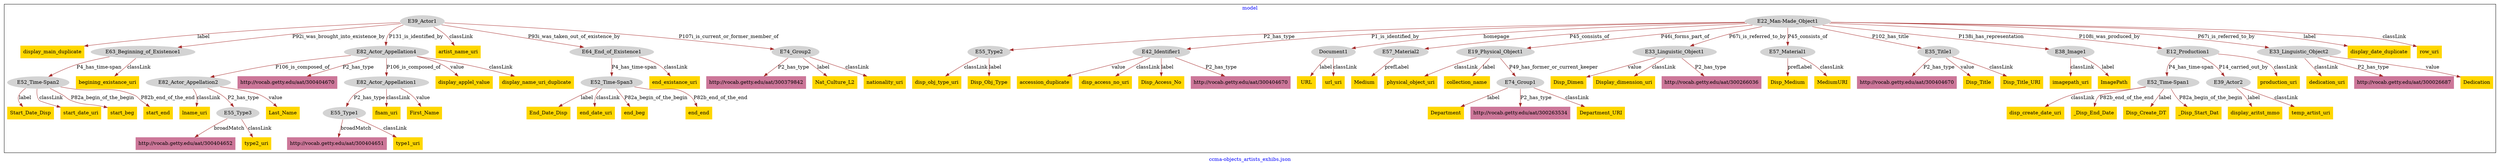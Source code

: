 digraph n0 {
fontcolor="blue"
remincross="true"
label="ccma-objects_artists_exhibs.json"
subgraph cluster {
label="model"
n2[style="filled",color="white",fillcolor="lightgray",label="E22_Man-Made_Object1"];
n3[style="filled",color="white",fillcolor="lightgray",label="E55_Type2"];
n4[style="filled",color="white",fillcolor="lightgray",label="E42_Identifier1"];
n5[shape="plaintext",style="filled",fillcolor="gold",label="accession_duplicate"];
n6[style="filled",color="white",fillcolor="lightgray",label="E52_Time-Span1"];
n7[shape="plaintext",style="filled",fillcolor="gold",label="disp_create_date_uri"];
n8[shape="plaintext",style="filled",fillcolor="gold",label="_Disp_End_Date"];
n9[style="filled",color="white",fillcolor="lightgray",label="E39_Actor1"];
n10[shape="plaintext",style="filled",fillcolor="gold",label="display_main_duplicate"];
n11[style="filled",color="white",fillcolor="lightgray",label="E82_Actor_Appellation2"];
n12[shape="plaintext",style="filled",fillcolor="gold",label="lname_uri"];
n13[style="filled",color="white",fillcolor="lightgray",label="E63_Beginning_of_Existence1"];
n14[style="filled",color="white",fillcolor="lightgray",label="E82_Actor_Appellation4"];
n15[shape="plaintext",style="filled",fillcolor="#CC7799",label="http://vocab.getty.edu/aat/300404670"];
n16[shape="plaintext",style="filled",fillcolor="gold",label="Disp_Create_DT"];
n17[style="filled",color="white",fillcolor="lightgray",label="Document1"];
n18[shape="plaintext",style="filled",fillcolor="gold",label="URL"];
n19[style="filled",color="white",fillcolor="lightgray",label="E57_Material2"];
n20[shape="plaintext",style="filled",fillcolor="gold",label="Medium"];
n21[style="filled",color="white",fillcolor="lightgray",label="E55_Type1"];
n22[shape="plaintext",style="filled",fillcolor="#CC7799",label="http://vocab.getty.edu/aat/300404651"];
n23[style="filled",color="white",fillcolor="lightgray",label="E55_Type3"];
n24[shape="plaintext",style="filled",fillcolor="#CC7799",label="http://vocab.getty.edu/aat/300404652"];
n25[shape="plaintext",style="filled",fillcolor="gold",label="artist_name_uri"];
n26[style="filled",color="white",fillcolor="lightgray",label="E19_Physical_Object1"];
n27[shape="plaintext",style="filled",fillcolor="gold",label="physical_object_uri"];
n28[shape="plaintext",style="filled",fillcolor="gold",label="collection_name"];
n29[style="filled",color="white",fillcolor="lightgray",label="E74_Group1"];
n30[shape="plaintext",style="filled",fillcolor="gold",label="Department"];
n31[style="filled",color="white",fillcolor="lightgray",label="E33_Linguistic_Object1"];
n32[shape="plaintext",style="filled",fillcolor="gold",label="Disp_Dimen"];
n33[style="filled",color="white",fillcolor="lightgray",label="E57_Material1"];
n34[shape="plaintext",style="filled",fillcolor="gold",label="Disp_Medium"];
n35[shape="plaintext",style="filled",fillcolor="gold",label="disp_access_no_uri"];
n36[style="filled",color="white",fillcolor="lightgray",label="E35_Title1"];
n37[shape="plaintext",style="filled",fillcolor="#CC7799",label="http://vocab.getty.edu/aat/300404670"];
n38[style="filled",color="white",fillcolor="lightgray",label="E38_Image1"];
n39[shape="plaintext",style="filled",fillcolor="gold",label="imagepath_uri"];
n40[style="filled",color="white",fillcolor="lightgray",label="E82_Actor_Appellation1"];
n41[shape="plaintext",style="filled",fillcolor="gold",label="fnam_uri"];
n42[style="filled",color="white",fillcolor="lightgray",label="E64_End_of_Existence1"];
n43[style="filled",color="white",fillcolor="lightgray",label="E52_Time-Span3"];
n44[style="filled",color="white",fillcolor="lightgray",label="E12_Production1"];
n45[style="filled",color="white",fillcolor="lightgray",label="E39_Actor2"];
n46[shape="plaintext",style="filled",fillcolor="gold",label="First_Name"];
n47[shape="plaintext",style="filled",fillcolor="gold",label="display_applel_value"];
n48[shape="plaintext",style="filled",fillcolor="gold",label="display_aritst_mmo"];
n49[shape="plaintext",style="filled",fillcolor="gold",label="type1_uri"];
n50[shape="plaintext",style="filled",fillcolor="gold",label="End_Date_Disp"];
n51[shape="plaintext",style="filled",fillcolor="gold",label="Disp_Title"];
n52[shape="plaintext",style="filled",fillcolor="gold",label="disp_obj_type_uri"];
n53[style="filled",color="white",fillcolor="lightgray",label="E33_Linguistic_Object2"];
n54[shape="plaintext",style="filled",fillcolor="gold",label="dedication_uri"];
n55[style="filled",color="white",fillcolor="lightgray",label="E52_Time-Span2"];
n56[shape="plaintext",style="filled",fillcolor="gold",label="Start_Date_Disp"];
n57[shape="plaintext",style="filled",fillcolor="gold",label="display_name_uri_duplicate"];
n58[shape="plaintext",style="filled",fillcolor="gold",label="Disp_Access_No"];
n59[style="filled",color="white",fillcolor="lightgray",label="E74_Group2"];
n60[shape="plaintext",style="filled",fillcolor="#CC7799",label="http://vocab.getty.edu/aat/300379842"];
n61[shape="plaintext",style="filled",fillcolor="gold",label="Disp_Obj_Type"];
n62[shape="plaintext",style="filled",fillcolor="#CC7799",label="http://vocab.getty.edu/aat/300026687"];
n63[shape="plaintext",style="filled",fillcolor="gold",label="Display_dimension_uri"];
n64[shape="plaintext",style="filled",fillcolor="gold",label="type2_uri"];
n65[shape="plaintext",style="filled",fillcolor="gold",label="end_date_uri"];
n66[shape="plaintext",style="filled",fillcolor="gold",label="production_uri"];
n67[shape="plaintext",style="filled",fillcolor="gold",label="Disp_Title_URI"];
n68[shape="plaintext",style="filled",fillcolor="gold",label="_Disp_Start_Dat"];
n69[shape="plaintext",style="filled",fillcolor="gold",label="display_date_duplicate"];
n70[shape="plaintext",style="filled",fillcolor="gold",label="start_date_uri"];
n71[shape="plaintext",style="filled",fillcolor="gold",label="Nat_Culture_L2"];
n72[shape="plaintext",style="filled",fillcolor="#CC7799",label="http://vocab.getty.edu/aat/300263534"];
n73[shape="plaintext",style="filled",fillcolor="gold",label="Dedication"];
n74[shape="plaintext",style="filled",fillcolor="gold",label="url_uri"];
n75[shape="plaintext",style="filled",fillcolor="gold",label="temp_artist_uri"];
n76[shape="plaintext",style="filled",fillcolor="gold",label="end_existance_uri"];
n77[shape="plaintext",style="filled",fillcolor="gold",label="Department_URI"];
n78[shape="plaintext",style="filled",fillcolor="gold",label="Last_Name"];
n79[shape="plaintext",style="filled",fillcolor="#CC7799",label="http://vocab.getty.edu/aat/300404670"];
n80[shape="plaintext",style="filled",fillcolor="gold",label="ImagePath"];
n81[shape="plaintext",style="filled",fillcolor="gold",label="begining_existance_uri"];
n82[shape="plaintext",style="filled",fillcolor="gold",label="nationality_uri"];
n83[shape="plaintext",style="filled",fillcolor="#CC7799",label="http://vocab.getty.edu/aat/300266036"];
n84[shape="plaintext",style="filled",fillcolor="gold",label="row_uri"];
n85[shape="plaintext",style="filled",fillcolor="gold",label="MediumURI"];
n86[shape="plaintext",style="filled",fillcolor="gold",label="end_beg"];
n87[shape="plaintext",style="filled",fillcolor="gold",label="end_end"];
n88[shape="plaintext",style="filled",fillcolor="gold",label="start_beg"];
n89[shape="plaintext",style="filled",fillcolor="gold",label="start_end"];
}
n2 -> n3[color="brown",fontcolor="black",label="P2_has_type"]
n4 -> n5[color="brown",fontcolor="black",label="value"]
n6 -> n7[color="brown",fontcolor="black",label="classLink"]
n6 -> n8[color="brown",fontcolor="black",label="P82b_end_of_the_end"]
n9 -> n10[color="brown",fontcolor="black",label="label"]
n11 -> n12[color="brown",fontcolor="black",label="classLink"]
n9 -> n13[color="brown",fontcolor="black",label="P92i_was_brought_into_existence_by"]
n14 -> n15[color="brown",fontcolor="black",label="P2_has_type"]
n6 -> n16[color="brown",fontcolor="black",label="label"]
n17 -> n18[color="brown",fontcolor="black",label="label"]
n19 -> n20[color="brown",fontcolor="black",label="prefLabel"]
n21 -> n22[color="brown",fontcolor="black",label="broadMatch"]
n23 -> n24[color="brown",fontcolor="black",label="broadMatch"]
n9 -> n25[color="brown",fontcolor="black",label="classLink"]
n11 -> n23[color="brown",fontcolor="black",label="P2_has_type"]
n26 -> n27[color="brown",fontcolor="black",label="classLink"]
n26 -> n28[color="brown",fontcolor="black",label="label"]
n29 -> n30[color="brown",fontcolor="black",label="label"]
n31 -> n32[color="brown",fontcolor="black",label="value"]
n33 -> n34[color="brown",fontcolor="black",label="prefLabel"]
n4 -> n35[color="brown",fontcolor="black",label="classLink"]
n36 -> n37[color="brown",fontcolor="black",label="P2_has_type"]
n38 -> n39[color="brown",fontcolor="black",label="classLink"]
n40 -> n41[color="brown",fontcolor="black",label="classLink"]
n2 -> n33[color="brown",fontcolor="black",label="P45_consists_of"]
n2 -> n19[color="brown",fontcolor="black",label="P45_consists_of"]
n42 -> n43[color="brown",fontcolor="black",label="P4_has_time-span"]
n44 -> n45[color="brown",fontcolor="black",label="P14_carried_out_by"]
n2 -> n38[color="brown",fontcolor="black",label="P138i_has_representation"]
n40 -> n46[color="brown",fontcolor="black",label="value"]
n14 -> n47[color="brown",fontcolor="black",label="value"]
n45 -> n48[color="brown",fontcolor="black",label="label"]
n40 -> n21[color="brown",fontcolor="black",label="P2_has_type"]
n21 -> n49[color="brown",fontcolor="black",label="classLink"]
n43 -> n50[color="brown",fontcolor="black",label="label"]
n2 -> n44[color="brown",fontcolor="black",label="P108i_was_produced_by"]
n2 -> n4[color="brown",fontcolor="black",label="P1_is_identified_by"]
n9 -> n14[color="brown",fontcolor="black",label="P131_is_identified_by"]
n36 -> n51[color="brown",fontcolor="black",label="value"]
n3 -> n52[color="brown",fontcolor="black",label="classLink"]
n53 -> n54[color="brown",fontcolor="black",label="classLink"]
n14 -> n40[color="brown",fontcolor="black",label="P106_is_composed_of"]
n14 -> n11[color="brown",fontcolor="black",label="P106_is_composed_of"]
n13 -> n55[color="brown",fontcolor="black",label="P4_has_time-span"]
n55 -> n56[color="brown",fontcolor="black",label="label"]
n14 -> n57[color="brown",fontcolor="black",label="classLink"]
n4 -> n58[color="brown",fontcolor="black",label="label"]
n59 -> n60[color="brown",fontcolor="black",label="P2_has_type"]
n3 -> n61[color="brown",fontcolor="black",label="label"]
n26 -> n29[color="brown",fontcolor="black",label="P49_has_former_or_current_keeper"]
n2 -> n17[color="brown",fontcolor="black",label="homepage"]
n53 -> n62[color="brown",fontcolor="black",label="P2_has_type"]
n31 -> n63[color="brown",fontcolor="black",label="classLink"]
n23 -> n64[color="brown",fontcolor="black",label="classLink"]
n9 -> n42[color="brown",fontcolor="black",label="P93i_was_taken_out_of_existence_by"]
n44 -> n6[color="brown",fontcolor="black",label="P4_has_time-span"]
n43 -> n65[color="brown",fontcolor="black",label="classLink"]
n44 -> n66[color="brown",fontcolor="black",label="classLink"]
n9 -> n59[color="brown",fontcolor="black",label="P107i_is_current_or_former_member_of"]
n36 -> n67[color="brown",fontcolor="black",label="classLink"]
n6 -> n68[color="brown",fontcolor="black",label="P82a_begin_of_the_begin"]
n2 -> n69[color="brown",fontcolor="black",label="label"]
n55 -> n70[color="brown",fontcolor="black",label="classLink"]
n2 -> n36[color="brown",fontcolor="black",label="P102_has_title"]
n59 -> n71[color="brown",fontcolor="black",label="label"]
n2 -> n26[color="brown",fontcolor="black",label="P46i_forms_part_of"]
n29 -> n72[color="brown",fontcolor="black",label="P2_has_type"]
n53 -> n73[color="brown",fontcolor="black",label="value"]
n2 -> n31[color="brown",fontcolor="black",label="P67i_is_referred_to_by"]
n2 -> n53[color="brown",fontcolor="black",label="P67i_is_referred_to_by"]
n17 -> n74[color="brown",fontcolor="black",label="classLink"]
n45 -> n75[color="brown",fontcolor="black",label="classLink"]
n42 -> n76[color="brown",fontcolor="black",label="classLink"]
n29 -> n77[color="brown",fontcolor="black",label="classLink"]
n11 -> n78[color="brown",fontcolor="black",label="value"]
n4 -> n79[color="brown",fontcolor="black",label="P2_has_type"]
n38 -> n80[color="brown",fontcolor="black",label="label"]
n13 -> n81[color="brown",fontcolor="black",label="classLink"]
n59 -> n82[color="brown",fontcolor="black",label="classLink"]
n31 -> n83[color="brown",fontcolor="black",label="P2_has_type"]
n2 -> n84[color="brown",fontcolor="black",label="classLink"]
n33 -> n85[color="brown",fontcolor="black",label="classLink"]
n43 -> n86[color="brown",fontcolor="black",label="P82a_begin_of_the_begin"]
n43 -> n87[color="brown",fontcolor="black",label="P82b_end_of_the_end"]
n55 -> n88[color="brown",fontcolor="black",label="P82a_begin_of_the_begin"]
n55 -> n89[color="brown",fontcolor="black",label="P82b_end_of_the_end"]
}
